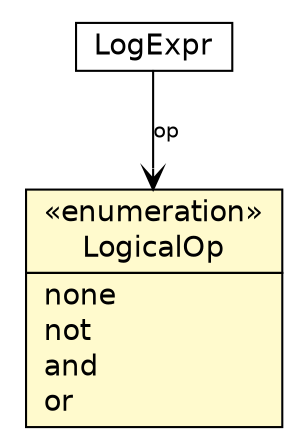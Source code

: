 #!/usr/local/bin/dot
#
# Class diagram 
# Generated by UMLGraph version 5.1 (http://www.umlgraph.org/)
#

digraph G {
	edge [fontname="Helvetica",fontsize=10,labelfontname="Helvetica",labelfontsize=10];
	node [fontname="Helvetica",fontsize=10,shape=plaintext];
	nodesep=0.25;
	ranksep=0.5;
	// jason.asSyntax.LogExpr
	c19330 [label=<<table title="jason.asSyntax.LogExpr" border="0" cellborder="1" cellspacing="0" cellpadding="2" port="p" href="./LogExpr.html">
		<tr><td><table border="0" cellspacing="0" cellpadding="1">
<tr><td align="center" balign="center"> LogExpr </td></tr>
		</table></td></tr>
		</table>>, fontname="Helvetica", fontcolor="black", fontsize=14.0];
	// jason.asSyntax.LogExpr.LogicalOp
	c19331 [label=<<table title="jason.asSyntax.LogExpr.LogicalOp" border="0" cellborder="1" cellspacing="0" cellpadding="2" port="p" bgcolor="lemonChiffon" href="./LogExpr.LogicalOp.html">
		<tr><td><table border="0" cellspacing="0" cellpadding="1">
<tr><td align="center" balign="center"> &#171;enumeration&#187; </td></tr>
<tr><td align="center" balign="center"> LogicalOp </td></tr>
		</table></td></tr>
		<tr><td><table border="0" cellspacing="0" cellpadding="1">
<tr><td align="left" balign="left"> none </td></tr>
<tr><td align="left" balign="left"> not </td></tr>
<tr><td align="left" balign="left"> and </td></tr>
<tr><td align="left" balign="left"> or </td></tr>
		</table></td></tr>
		</table>>, fontname="Helvetica", fontcolor="black", fontsize=14.0];
	// jason.asSyntax.LogExpr NAVASSOC jason.asSyntax.LogExpr.LogicalOp
	c19330:p -> c19331:p [taillabel="", label="op", headlabel="", fontname="Helvetica", fontcolor="black", fontsize=10.0, color="black", arrowhead=open];
}

